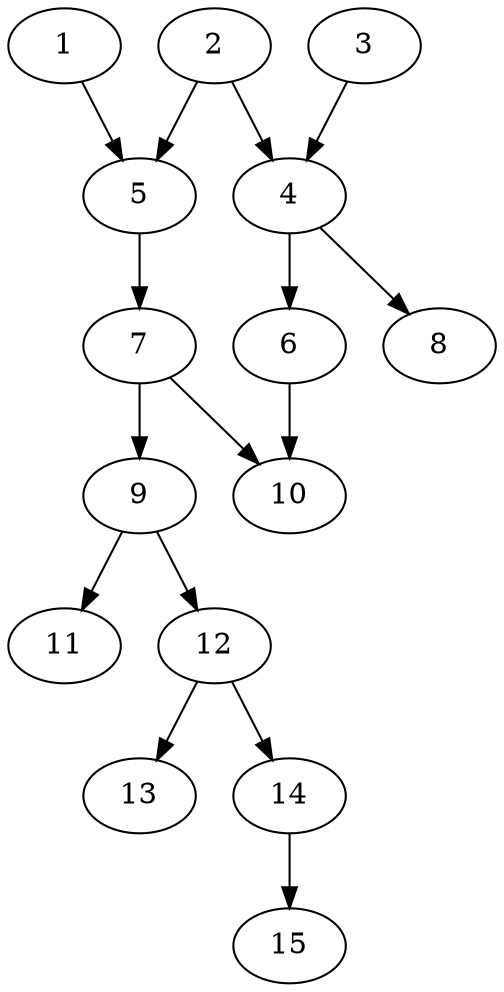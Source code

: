 // DAG automatically generated by daggen at Thu Oct  3 13:59:26 2019
// ./daggen --dot -n 15 --ccr 0.4 --fat 0.5 --regular 0.9 --density 0.5 --mindata 5242880 --maxdata 52428800 
digraph G {
  1 [size="33310720", alpha="0.08", expect_size="13324288"] 
  1 -> 5 [size ="13324288"]
  2 [size="79144960", alpha="0.11", expect_size="31657984"] 
  2 -> 4 [size ="31657984"]
  2 -> 5 [size ="31657984"]
  3 [size="50007040", alpha="0.06", expect_size="20002816"] 
  3 -> 4 [size ="20002816"]
  4 [size="55984640", alpha="0.11", expect_size="22393856"] 
  4 -> 6 [size ="22393856"]
  4 -> 8 [size ="22393856"]
  5 [size="67581440", alpha="0.11", expect_size="27032576"] 
  5 -> 7 [size ="27032576"]
  6 [size="42145280", alpha="0.01", expect_size="16858112"] 
  6 -> 10 [size ="16858112"]
  7 [size="101166080", alpha="0.05", expect_size="40466432"] 
  7 -> 9 [size ="40466432"]
  7 -> 10 [size ="40466432"]
  8 [size="27330560", alpha="0.18", expect_size="10932224"] 
  9 [size="88944640", alpha="0.15", expect_size="35577856"] 
  9 -> 11 [size ="35577856"]
  9 -> 12 [size ="35577856"]
  10 [size="96343040", alpha="0.18", expect_size="38537216"] 
  11 [size="24573440", alpha="0.20", expect_size="9829376"] 
  12 [size="73131520", alpha="0.02", expect_size="29252608"] 
  12 -> 13 [size ="29252608"]
  12 -> 14 [size ="29252608"]
  13 [size="18083840", alpha="0.17", expect_size="7233536"] 
  14 [size="51161600", alpha="0.09", expect_size="20464640"] 
  14 -> 15 [size ="20464640"]
  15 [size="113466880", alpha="0.16", expect_size="45386752"] 
}
